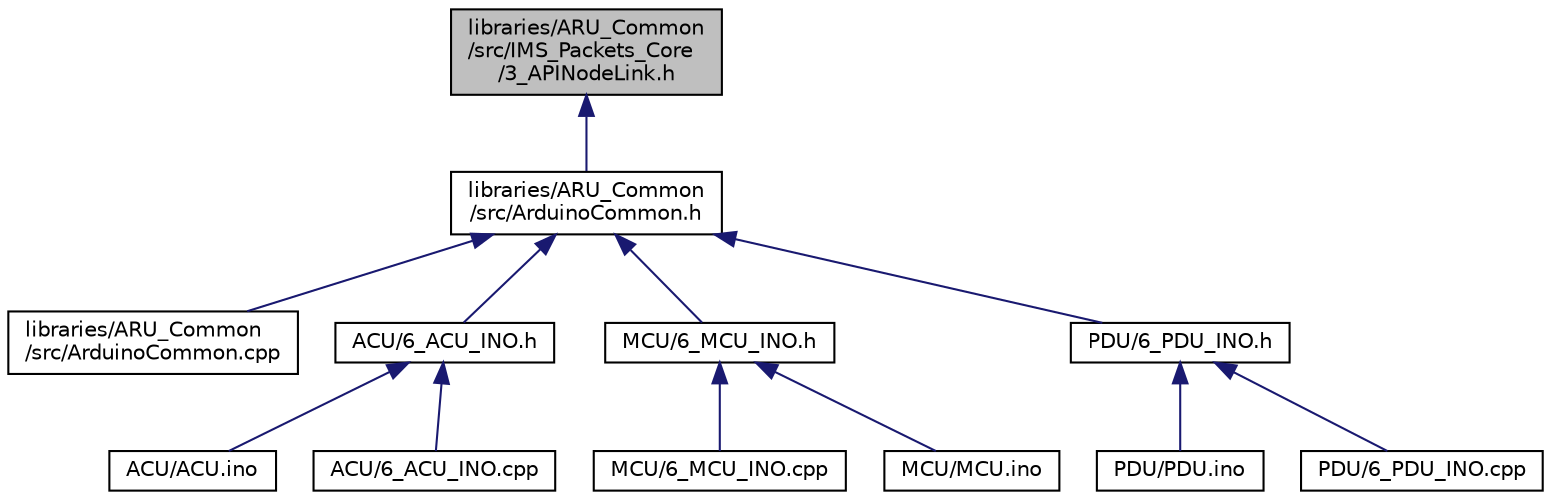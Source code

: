 digraph "libraries/ARU_Common/src/IMS_Packets_Core/3_APINodeLink.h"
{
 // LATEX_PDF_SIZE
  edge [fontname="Helvetica",fontsize="10",labelfontname="Helvetica",labelfontsize="10"];
  node [fontname="Helvetica",fontsize="10",shape=record];
  Node1 [label="libraries/ARU_Common\l/src/IMS_Packets_Core\l/3_APINodeLink.h",height=0.2,width=0.4,color="black", fillcolor="grey75", style="filled", fontcolor="black",tooltip="Extension of the Packets Core utilizing Header Packets."];
  Node1 -> Node2 [dir="back",color="midnightblue",fontsize="10",style="solid",fontname="Helvetica"];
  Node2 [label="libraries/ARU_Common\l/src/ArduinoCommon.h",height=0.2,width=0.4,color="black", fillcolor="white", style="filled",URL="$_arduino_common_8h_source.html",tooltip=" "];
  Node2 -> Node3 [dir="back",color="midnightblue",fontsize="10",style="solid",fontname="Helvetica"];
  Node3 [label="libraries/ARU_Common\l/src/ArduinoCommon.cpp",height=0.2,width=0.4,color="black", fillcolor="white", style="filled",URL="$_arduino_common_8cpp_source.html",tooltip=" "];
  Node2 -> Node4 [dir="back",color="midnightblue",fontsize="10",style="solid",fontname="Helvetica"];
  Node4 [label="ACU/6_ACU_INO.h",height=0.2,width=0.4,color="black", fillcolor="white", style="filled",URL="$6___a_c_u___i_n_o_8h.html",tooltip="Arduino FW for ACU PCB of ARU."];
  Node4 -> Node5 [dir="back",color="midnightblue",fontsize="10",style="solid",fontname="Helvetica"];
  Node5 [label="ACU/ACU.ino",height=0.2,width=0.4,color="black", fillcolor="white", style="filled",URL="$_a_c_u_8ino.html",tooltip="ARU Node Personalization for the ACU PCB Node."];
  Node4 -> Node6 [dir="back",color="midnightblue",fontsize="10",style="solid",fontname="Helvetica"];
  Node6 [label="ACU/6_ACU_INO.cpp",height=0.2,width=0.4,color="black", fillcolor="white", style="filled",URL="$6___a_c_u___i_n_o_8cpp.html",tooltip="Arduino PCB implementation of ACU_Class."];
  Node2 -> Node7 [dir="back",color="midnightblue",fontsize="10",style="solid",fontname="Helvetica"];
  Node7 [label="MCU/6_MCU_INO.h",height=0.2,width=0.4,color="black", fillcolor="white", style="filled",URL="$6___m_c_u___i_n_o_8h.html",tooltip="Arduino FW for MCU PCB of ARU."];
  Node7 -> Node8 [dir="back",color="midnightblue",fontsize="10",style="solid",fontname="Helvetica"];
  Node8 [label="MCU/6_MCU_INO.cpp",height=0.2,width=0.4,color="black", fillcolor="white", style="filled",URL="$6___m_c_u___i_n_o_8cpp.html",tooltip="Arduino PCB implementation of MCU_Class."];
  Node7 -> Node9 [dir="back",color="midnightblue",fontsize="10",style="solid",fontname="Helvetica"];
  Node9 [label="MCU/MCU.ino",height=0.2,width=0.4,color="black", fillcolor="white", style="filled",URL="$_m_c_u_8ino.html",tooltip="ARU Node Personalization for the MCU PCB Node."];
  Node2 -> Node10 [dir="back",color="midnightblue",fontsize="10",style="solid",fontname="Helvetica"];
  Node10 [label="PDU/6_PDU_INO.h",height=0.2,width=0.4,color="black", fillcolor="white", style="filled",URL="$6___p_d_u___i_n_o_8h.html",tooltip="Arduino FW for PDU PCB of ARU."];
  Node10 -> Node11 [dir="back",color="midnightblue",fontsize="10",style="solid",fontname="Helvetica"];
  Node11 [label="PDU/PDU.ino",height=0.2,width=0.4,color="black", fillcolor="white", style="filled",URL="$_p_d_u_8ino.html",tooltip="ARU Node Personalization for the PDU PCB Node."];
  Node10 -> Node12 [dir="back",color="midnightblue",fontsize="10",style="solid",fontname="Helvetica"];
  Node12 [label="PDU/6_PDU_INO.cpp",height=0.2,width=0.4,color="black", fillcolor="white", style="filled",URL="$6___p_d_u___i_n_o_8cpp.html",tooltip="Arduino PCB implementation of PDU_Class."];
}

